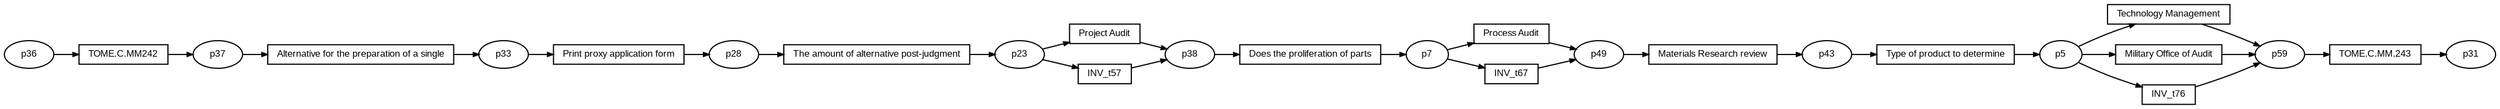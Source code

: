 digraph G {ranksep=".3"; fontsize="8"; remincross=true; margin="0.0,0.0"; fontname="Arial";rankdir="LR"; 
edge [arrowsize="0.5"];
node [height=".2",width=".2",fontname="Arial",fontsize="8"];
t0 [shape="box",label="TOME.C.MM242"];
t1 [shape="box",label="TOME.C.MM.243"];
t2 [shape="box",label="Type of product to determine"];
t3 [shape="box",label="Does the proliferation of parts"];
t4 [shape="box",label="Alternative for the preparation of a single"];
t5 [shape="box",label="Technology Management"];
t6 [shape="box",label="Print proxy application form"];
t7 [shape="box",label="Process Audit"];
t8 [shape="box",label="Military Office of Audit"];
t9 [shape="box",label="Materials Research review"];
t10 [shape="box",label="Project Audit"];
t11 [shape="box",label="The amount of alternative post-judgment"];
t12 [shape="box",label="INV_t76"];
t13 [shape="box",label="INV_t57"];
t14 [shape="box",label="INV_t67"];
p0 [shape="oval",label="p5"];
p1 [shape="oval",label="p7"];
p2 [shape="oval",label="p23"];
p3 [shape="oval",label="p31"];
p4 [shape="oval",label="p36"];
p5 [shape="oval",label="p49"];
p6 [shape="oval",label="p59"];
p7 [shape="oval",label="p43"];
p8 [shape="oval",label="p37"];
p9 [shape="oval",label="p38"];
p10 [shape="oval",label="p28"];
p11 [shape="oval",label="p33"];
t12 -> p6[label=""];
p0 -> t8[label=""];
p7 -> t2[label=""];
t13 -> p9[label=""];
p1 -> t14[label=""];
t8 -> p6[label=""];
t1 -> p3[label=""];
p2 -> t13[label=""];
t3 -> p1[label=""];
p0 -> t5[label=""];
t6 -> p10[label=""];
t10 -> p9[label=""];
t4 -> p11[label=""];
p9 -> t3[label=""];
t9 -> p7[label=""];
p6 -> t1[label=""];
p0 -> t12[label=""];
p4 -> t0[label=""];
p1 -> t7[label=""];
p8 -> t4[label=""];
t5 -> p6[label=""];
t7 -> p5[label=""];
t0 -> p8[label=""];
p10 -> t11[label=""];
t14 -> p5[label=""];
p11 -> t6[label=""];
t11 -> p2[label=""];
p2 -> t10[label=""];
p5 -> t9[label=""];
t2 -> p0[label=""];
}
